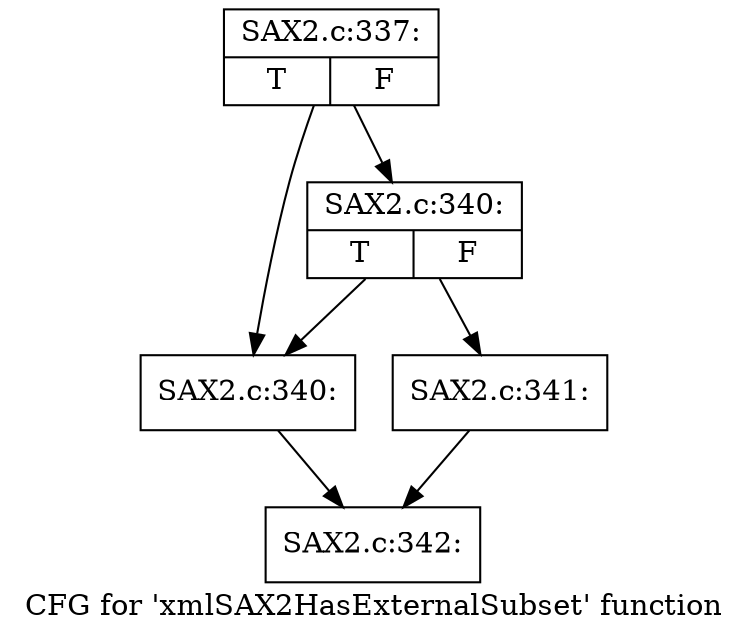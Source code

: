 digraph "CFG for 'xmlSAX2HasExternalSubset' function" {
	label="CFG for 'xmlSAX2HasExternalSubset' function";

	Node0x55f4ae62fc90 [shape=record,label="{SAX2.c:337:|{<s0>T|<s1>F}}"];
	Node0x55f4ae62fc90 -> Node0x55f4ae6308e0;
	Node0x55f4ae62fc90 -> Node0x55f4ae630980;
	Node0x55f4ae630980 [shape=record,label="{SAX2.c:340:|{<s0>T|<s1>F}}"];
	Node0x55f4ae630980 -> Node0x55f4ae6308e0;
	Node0x55f4ae630980 -> Node0x55f4ae630930;
	Node0x55f4ae6308e0 [shape=record,label="{SAX2.c:340:}"];
	Node0x55f4ae6308e0 -> Node0x55f4ae62ff00;
	Node0x55f4ae630930 [shape=record,label="{SAX2.c:341:}"];
	Node0x55f4ae630930 -> Node0x55f4ae62ff00;
	Node0x55f4ae62ff00 [shape=record,label="{SAX2.c:342:}"];
}

